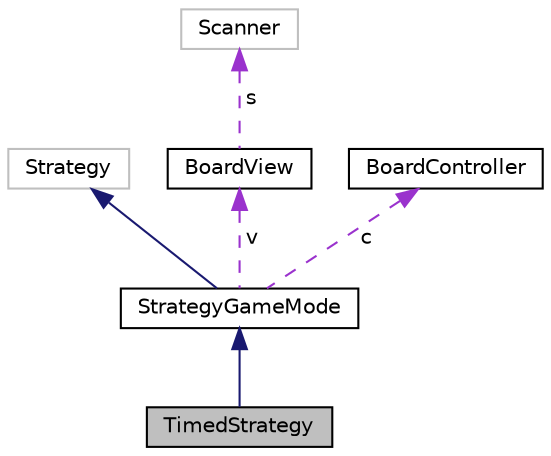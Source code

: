 digraph "TimedStrategy"
{
 // LATEX_PDF_SIZE
  edge [fontname="Helvetica",fontsize="10",labelfontname="Helvetica",labelfontsize="10"];
  node [fontname="Helvetica",fontsize="10",shape=record];
  Node1 [label="TimedStrategy",height=0.2,width=0.4,color="black", fillcolor="grey75", style="filled", fontcolor="black",tooltip=" "];
  Node2 -> Node1 [dir="back",color="midnightblue",fontsize="10",style="solid",fontname="Helvetica"];
  Node2 [label="StrategyGameMode",height=0.2,width=0.4,color="black", fillcolor="white", style="filled",URL="$classStrategyGameMode.html",tooltip="Strategy is an interface for defining a family of game modes for Two Dots."];
  Node3 -> Node2 [dir="back",color="midnightblue",fontsize="10",style="solid",fontname="Helvetica"];
  Node3 [label="Strategy",height=0.2,width=0.4,color="grey75", fillcolor="white", style="filled",tooltip="Strategy is an interface for defining a family of game modes for Two Dots."];
  Node4 -> Node2 [dir="back",color="darkorchid3",fontsize="10",style="dashed",label=" v" ,fontname="Helvetica"];
  Node4 [label="BoardView",height=0.2,width=0.4,color="black", fillcolor="white", style="filled",URL="$classBoardView.html",tooltip="BoardView provides several access program to interact with a TwoDotsBoard object."];
  Node5 -> Node4 [dir="back",color="darkorchid3",fontsize="10",style="dashed",label=" s" ,fontname="Helvetica"];
  Node5 [label="Scanner",height=0.2,width=0.4,color="grey75", fillcolor="white", style="filled",tooltip=" "];
  Node6 -> Node2 [dir="back",color="darkorchid3",fontsize="10",style="dashed",label=" c" ,fontname="Helvetica"];
  Node6 [label="BoardController",height=0.2,width=0.4,color="black", fillcolor="white", style="filled",URL="$classBoardController.html",tooltip="controller for TwoDotsBoard and a BoardView object"];
}
